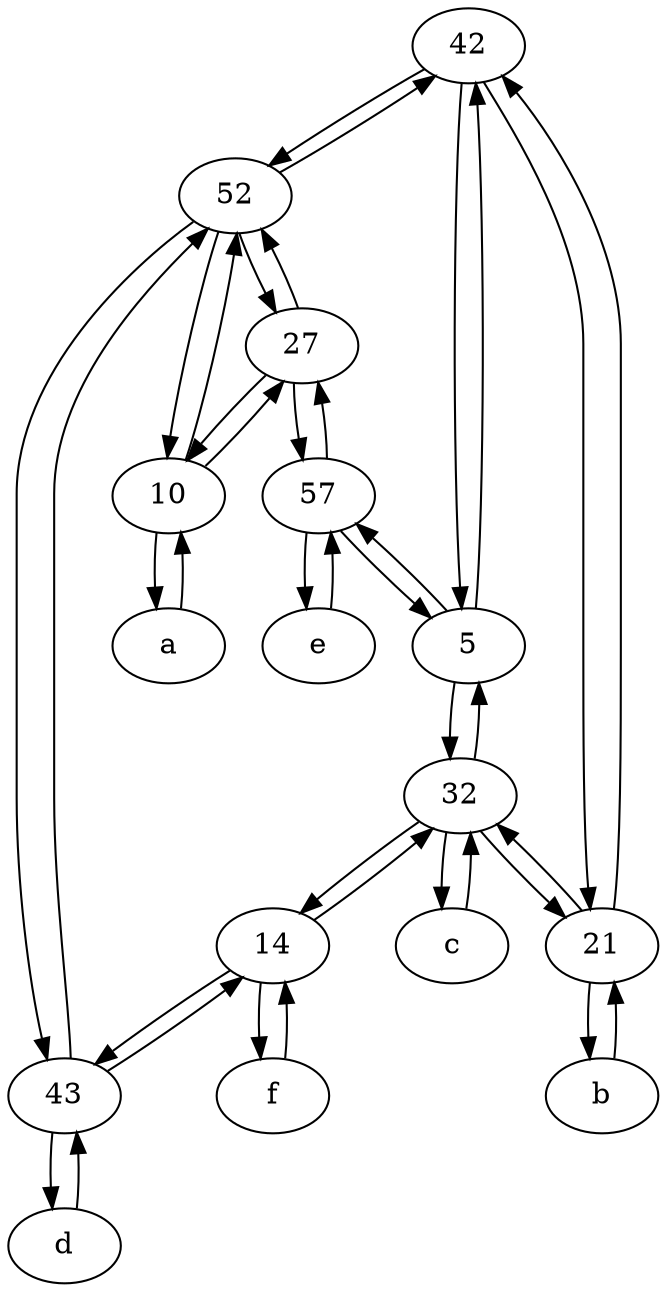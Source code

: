 digraph  {
	42;
	14;
	d [pos="20,30!"];
	52;
	10;
	43;
	21;
	57;
	5;
	b [pos="50,20!"];
	e [pos="30,50!"];
	27;
	a [pos="40,10!"];
	c [pos="20,10!"];
	32;
	f [pos="15,45!"];
	52 -> 10;
	57 -> 5;
	32 -> c;
	52 -> 27;
	57 -> e;
	10 -> a;
	14 -> f;
	f -> 14;
	52 -> 42;
	5 -> 57;
	e -> 57;
	43 -> d;
	42 -> 52;
	c -> 32;
	14 -> 43;
	32 -> 14;
	b -> 21;
	d -> 43;
	10 -> 52;
	27 -> 52;
	52 -> 43;
	32 -> 21;
	5 -> 42;
	5 -> 32;
	42 -> 21;
	43 -> 14;
	21 -> 42;
	21 -> 32;
	27 -> 57;
	27 -> 10;
	10 -> 27;
	57 -> 27;
	43 -> 52;
	21 -> b;
	32 -> 5;
	a -> 10;
	42 -> 5;
	14 -> 32;

	}